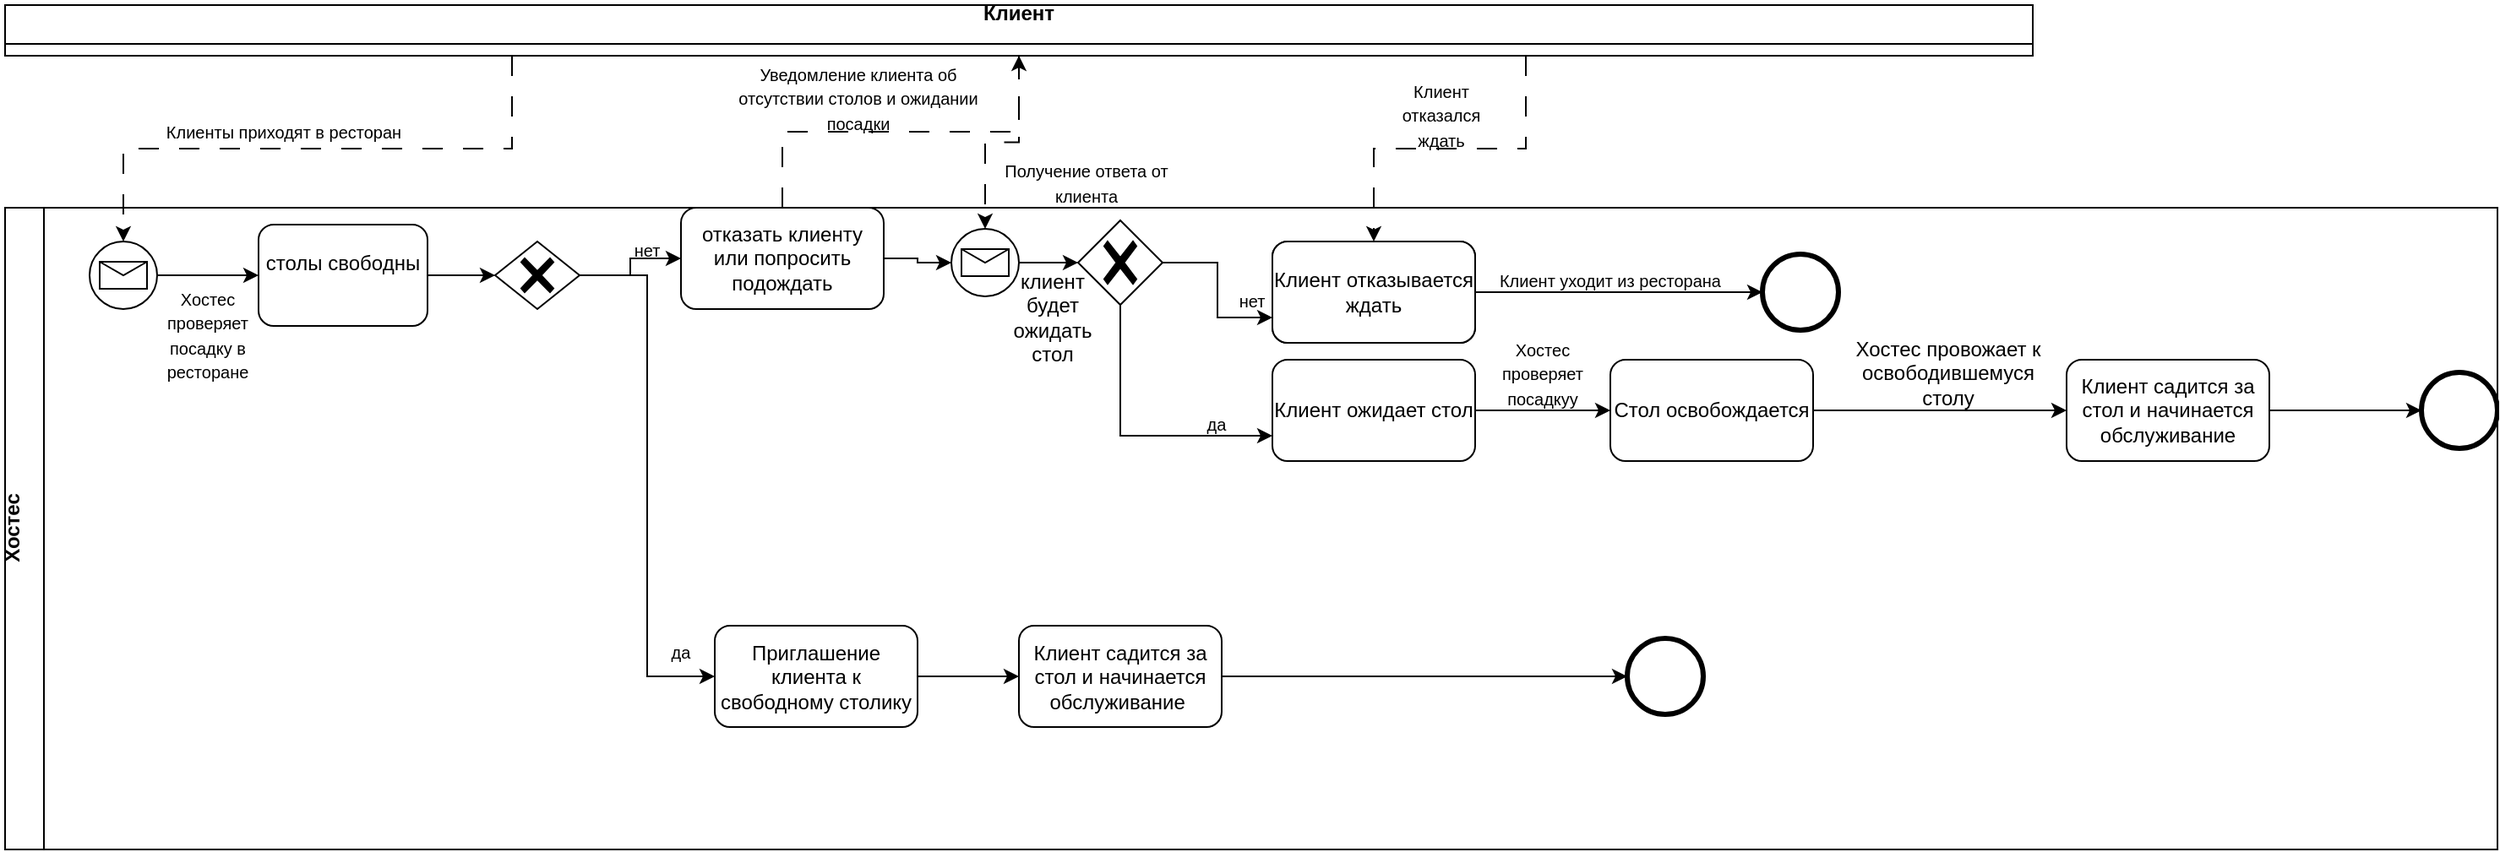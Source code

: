 <mxfile version="24.0.5" type="github" pages="2">
  <diagram name="Страница — 1" id="VCDJ95G3ZWjjhpqe2b2W">
    <mxGraphModel dx="1723" dy="1932" grid="1" gridSize="10" guides="1" tooltips="1" connect="1" arrows="1" fold="1" page="1" pageScale="1" pageWidth="827" pageHeight="1169" math="0" shadow="0">
      <root>
        <mxCell id="0" />
        <mxCell id="1" parent="0" />
        <mxCell id="X4V-w88C6NCEwVWpJgK1-55" style="edgeStyle=orthogonalEdgeStyle;rounded=0;orthogonalLoop=1;jettySize=auto;html=1;exitX=0.75;exitY=1;exitDx=0;exitDy=0;entryX=0.5;entryY=0;entryDx=0;entryDy=0;dashed=1;dashPattern=12 12;" parent="1" source="X4V-w88C6NCEwVWpJgK1-2" target="X4V-w88C6NCEwVWpJgK1-31" edge="1">
          <mxGeometry relative="1" as="geometry" />
        </mxCell>
        <mxCell id="X4V-w88C6NCEwVWpJgK1-2" value="Клиент&lt;div&gt;&lt;br&gt;&lt;/div&gt;" style="swimlane;whiteSpace=wrap;html=1;" parent="1" vertex="1">
          <mxGeometry x="80" y="-60" width="1200" height="30" as="geometry" />
        </mxCell>
        <mxCell id="X4V-w88C6NCEwVWpJgK1-3" value="Хостес&lt;div&gt;&lt;br&gt;&lt;/div&gt;" style="swimlane;horizontal=0;whiteSpace=wrap;html=1;" parent="1" vertex="1">
          <mxGeometry x="80" y="60" width="1475" height="380" as="geometry" />
        </mxCell>
        <mxCell id="X4V-w88C6NCEwVWpJgK1-9" style="edgeStyle=orthogonalEdgeStyle;rounded=0;orthogonalLoop=1;jettySize=auto;html=1;exitX=1;exitY=0.5;exitDx=0;exitDy=0;exitPerimeter=0;" parent="X4V-w88C6NCEwVWpJgK1-3" source="X4V-w88C6NCEwVWpJgK1-4" target="X4V-w88C6NCEwVWpJgK1-8" edge="1">
          <mxGeometry relative="1" as="geometry" />
        </mxCell>
        <mxCell id="X4V-w88C6NCEwVWpJgK1-4" value="" style="points=[[0.145,0.145,0],[0.5,0,0],[0.855,0.145,0],[1,0.5,0],[0.855,0.855,0],[0.5,1,0],[0.145,0.855,0],[0,0.5,0]];shape=mxgraph.bpmn.event;html=1;verticalLabelPosition=bottom;labelBackgroundColor=#ffffff;verticalAlign=top;align=center;perimeter=ellipsePerimeter;outlineConnect=0;aspect=fixed;outline=standard;symbol=message;" parent="X4V-w88C6NCEwVWpJgK1-3" vertex="1">
          <mxGeometry x="50" y="20" width="40" height="40" as="geometry" />
        </mxCell>
        <mxCell id="X4V-w88C6NCEwVWpJgK1-12" style="edgeStyle=orthogonalEdgeStyle;rounded=0;orthogonalLoop=1;jettySize=auto;html=1;exitX=1;exitY=0.5;exitDx=0;exitDy=0;" parent="X4V-w88C6NCEwVWpJgK1-3" source="X4V-w88C6NCEwVWpJgK1-8" target="X4V-w88C6NCEwVWpJgK1-11" edge="1">
          <mxGeometry relative="1" as="geometry" />
        </mxCell>
        <mxCell id="X4V-w88C6NCEwVWpJgK1-8" value="столы свободны&lt;div&gt;&lt;br&gt;&lt;/div&gt;" style="rounded=1;whiteSpace=wrap;html=1;" parent="X4V-w88C6NCEwVWpJgK1-3" vertex="1">
          <mxGeometry x="150" y="10" width="100" height="60" as="geometry" />
        </mxCell>
        <mxCell id="X4V-w88C6NCEwVWpJgK1-10" value="&lt;font style=&quot;font-size: 10px;&quot;&gt;Хостес проверяет посадку в ресторане&lt;/font&gt;" style="text;html=1;align=center;verticalAlign=middle;whiteSpace=wrap;rounded=0;" parent="X4V-w88C6NCEwVWpJgK1-3" vertex="1">
          <mxGeometry x="90" y="60" width="60" height="30" as="geometry" />
        </mxCell>
        <mxCell id="X4V-w88C6NCEwVWpJgK1-15" style="edgeStyle=orthogonalEdgeStyle;rounded=0;orthogonalLoop=1;jettySize=auto;html=1;exitX=1;exitY=0.5;exitDx=0;exitDy=0;exitPerimeter=0;entryX=0;entryY=0.5;entryDx=0;entryDy=0;" parent="X4V-w88C6NCEwVWpJgK1-3" source="X4V-w88C6NCEwVWpJgK1-11" target="X4V-w88C6NCEwVWpJgK1-13" edge="1">
          <mxGeometry relative="1" as="geometry" />
        </mxCell>
        <mxCell id="X4V-w88C6NCEwVWpJgK1-16" style="edgeStyle=orthogonalEdgeStyle;rounded=0;orthogonalLoop=1;jettySize=auto;html=1;exitX=1;exitY=0.5;exitDx=0;exitDy=0;exitPerimeter=0;entryX=0;entryY=0.5;entryDx=0;entryDy=0;" parent="X4V-w88C6NCEwVWpJgK1-3" source="X4V-w88C6NCEwVWpJgK1-11" target="X4V-w88C6NCEwVWpJgK1-14" edge="1">
          <mxGeometry relative="1" as="geometry">
            <mxPoint x="370" y="90" as="targetPoint" />
          </mxGeometry>
        </mxCell>
        <mxCell id="X4V-w88C6NCEwVWpJgK1-11" value="" style="points=[[0.25,0.25,0],[0.5,0,0],[0.75,0.25,0],[1,0.5,0],[0.75,0.75,0],[0.5,1,0],[0.25,0.75,0],[0,0.5,0]];shape=mxgraph.bpmn.gateway2;html=1;verticalLabelPosition=bottom;labelBackgroundColor=#ffffff;verticalAlign=top;align=center;perimeter=rhombusPerimeter;outlineConnect=0;outline=none;symbol=none;gwType=exclusive;" parent="X4V-w88C6NCEwVWpJgK1-3" vertex="1">
          <mxGeometry x="290" y="20" width="50" height="40" as="geometry" />
        </mxCell>
        <mxCell id="X4V-w88C6NCEwVWpJgK1-29" style="edgeStyle=orthogonalEdgeStyle;rounded=0;orthogonalLoop=1;jettySize=auto;html=1;exitX=1;exitY=0.5;exitDx=0;exitDy=0;entryX=0;entryY=0.5;entryDx=0;entryDy=0;entryPerimeter=0;" parent="X4V-w88C6NCEwVWpJgK1-3" source="X4V-w88C6NCEwVWpJgK1-13" target="CSyXMK17IaaruerWyZ7s-2" edge="1">
          <mxGeometry relative="1" as="geometry">
            <mxPoint x="540" y="30" as="targetPoint" />
          </mxGeometry>
        </mxCell>
        <mxCell id="X4V-w88C6NCEwVWpJgK1-13" value="отказать клиенту или попросить подождать" style="rounded=1;whiteSpace=wrap;html=1;" parent="X4V-w88C6NCEwVWpJgK1-3" vertex="1">
          <mxGeometry x="400" width="120" height="60" as="geometry" />
        </mxCell>
        <mxCell id="X4V-w88C6NCEwVWpJgK1-22" style="edgeStyle=orthogonalEdgeStyle;rounded=0;orthogonalLoop=1;jettySize=auto;html=1;exitX=1;exitY=0.5;exitDx=0;exitDy=0;entryX=0;entryY=0.5;entryDx=0;entryDy=0;" parent="X4V-w88C6NCEwVWpJgK1-3" source="X4V-w88C6NCEwVWpJgK1-14" target="X4V-w88C6NCEwVWpJgK1-21" edge="1">
          <mxGeometry relative="1" as="geometry" />
        </mxCell>
        <mxCell id="X4V-w88C6NCEwVWpJgK1-14" value="Приглашение клиента к свободному столику" style="rounded=1;whiteSpace=wrap;html=1;" parent="X4V-w88C6NCEwVWpJgK1-3" vertex="1">
          <mxGeometry x="420" y="247.5" width="120" height="60" as="geometry" />
        </mxCell>
        <mxCell id="X4V-w88C6NCEwVWpJgK1-17" value="&lt;font style=&quot;font-size: 10px;&quot;&gt;нет&lt;/font&gt;" style="text;html=1;align=center;verticalAlign=middle;whiteSpace=wrap;rounded=0;" parent="X4V-w88C6NCEwVWpJgK1-3" vertex="1">
          <mxGeometry x="350" y="10" width="60" height="30" as="geometry" />
        </mxCell>
        <mxCell id="X4V-w88C6NCEwVWpJgK1-18" value="&lt;font style=&quot;font-size: 10px;&quot;&gt;да&lt;/font&gt;" style="text;html=1;align=center;verticalAlign=middle;whiteSpace=wrap;rounded=0;" parent="X4V-w88C6NCEwVWpJgK1-3" vertex="1">
          <mxGeometry x="370" y="247.5" width="60" height="30" as="geometry" />
        </mxCell>
        <mxCell id="X4V-w88C6NCEwVWpJgK1-21" value="Клиент садится за стол и начинается обслуживание&amp;nbsp;" style="rounded=1;whiteSpace=wrap;html=1;" parent="X4V-w88C6NCEwVWpJgK1-3" vertex="1">
          <mxGeometry x="600" y="247.5" width="120" height="60" as="geometry" />
        </mxCell>
        <mxCell id="X4V-w88C6NCEwVWpJgK1-24" value="" style="points=[[0.145,0.145,0],[0.5,0,0],[0.855,0.145,0],[1,0.5,0],[0.855,0.855,0],[0.5,1,0],[0.145,0.855,0],[0,0.5,0]];shape=mxgraph.bpmn.event;html=1;verticalLabelPosition=bottom;labelBackgroundColor=#ffffff;verticalAlign=top;align=center;perimeter=ellipsePerimeter;outlineConnect=0;aspect=fixed;outline=end;symbol=terminate2;" parent="X4V-w88C6NCEwVWpJgK1-3" vertex="1">
          <mxGeometry x="960" y="255" width="45" height="45" as="geometry" />
        </mxCell>
        <mxCell id="X4V-w88C6NCEwVWpJgK1-25" style="edgeStyle=orthogonalEdgeStyle;rounded=0;orthogonalLoop=1;jettySize=auto;html=1;exitX=1;exitY=0.5;exitDx=0;exitDy=0;entryX=0;entryY=0.5;entryDx=0;entryDy=0;entryPerimeter=0;" parent="X4V-w88C6NCEwVWpJgK1-3" source="X4V-w88C6NCEwVWpJgK1-21" target="X4V-w88C6NCEwVWpJgK1-24" edge="1">
          <mxGeometry relative="1" as="geometry" />
        </mxCell>
        <mxCell id="CSyXMK17IaaruerWyZ7s-8" style="edgeStyle=orthogonalEdgeStyle;rounded=0;orthogonalLoop=1;jettySize=auto;html=1;exitX=0.5;exitY=1;exitDx=0;exitDy=0;exitPerimeter=0;entryX=0;entryY=0.75;entryDx=0;entryDy=0;" parent="X4V-w88C6NCEwVWpJgK1-3" source="X4V-w88C6NCEwVWpJgK1-26" target="X4V-w88C6NCEwVWpJgK1-43" edge="1">
          <mxGeometry relative="1" as="geometry" />
        </mxCell>
        <mxCell id="X4V-w88C6NCEwVWpJgK1-26" value="" style="points=[[0.25,0.25,0],[0.5,0,0],[0.75,0.25,0],[1,0.5,0],[0.75,0.75,0],[0.5,1,0],[0.25,0.75,0],[0,0.5,0]];shape=mxgraph.bpmn.gateway2;html=1;verticalLabelPosition=bottom;labelBackgroundColor=#ffffff;verticalAlign=top;align=center;perimeter=rhombusPerimeter;outlineConnect=0;outline=none;symbol=none;gwType=exclusive;" parent="X4V-w88C6NCEwVWpJgK1-3" vertex="1">
          <mxGeometry x="635" y="7.5" width="50" height="50" as="geometry" />
        </mxCell>
        <mxCell id="X4V-w88C6NCEwVWpJgK1-34" style="edgeStyle=orthogonalEdgeStyle;rounded=0;orthogonalLoop=1;jettySize=auto;html=1;entryX=0;entryY=0.75;entryDx=0;entryDy=0;" parent="X4V-w88C6NCEwVWpJgK1-3" source="X4V-w88C6NCEwVWpJgK1-26" target="X4V-w88C6NCEwVWpJgK1-33" edge="1">
          <mxGeometry relative="1" as="geometry">
            <mxPoint x="700" y="30" as="sourcePoint" />
          </mxGeometry>
        </mxCell>
        <mxCell id="X4V-w88C6NCEwVWpJgK1-33" value="Клиент ждет столик" style="rounded=1;whiteSpace=wrap;html=1;" parent="X4V-w88C6NCEwVWpJgK1-3" vertex="1">
          <mxGeometry x="750" y="20" width="120" height="60" as="geometry" />
        </mxCell>
        <mxCell id="X4V-w88C6NCEwVWpJgK1-36" value="&lt;font style=&quot;font-size: 10px;&quot;&gt;нет&lt;/font&gt;" style="text;html=1;align=center;verticalAlign=middle;whiteSpace=wrap;rounded=0;" parent="X4V-w88C6NCEwVWpJgK1-3" vertex="1">
          <mxGeometry x="707.5" y="40" width="60" height="30" as="geometry" />
        </mxCell>
        <mxCell id="X4V-w88C6NCEwVWpJgK1-58" style="edgeStyle=orthogonalEdgeStyle;rounded=0;orthogonalLoop=1;jettySize=auto;html=1;exitX=1;exitY=0.5;exitDx=0;exitDy=0;entryX=0;entryY=0.5;entryDx=0;entryDy=0;" parent="X4V-w88C6NCEwVWpJgK1-3" source="X4V-w88C6NCEwVWpJgK1-43" target="X4V-w88C6NCEwVWpJgK1-49" edge="1">
          <mxGeometry relative="1" as="geometry" />
        </mxCell>
        <mxCell id="X4V-w88C6NCEwVWpJgK1-43" value="Клиент ожидает стол" style="rounded=1;whiteSpace=wrap;html=1;" parent="X4V-w88C6NCEwVWpJgK1-3" vertex="1">
          <mxGeometry x="750" y="90" width="120" height="60" as="geometry" />
        </mxCell>
        <mxCell id="X4V-w88C6NCEwVWpJgK1-47" value="&lt;font style=&quot;font-size: 10px;&quot;&gt;да&lt;/font&gt;" style="text;html=1;align=center;verticalAlign=middle;whiteSpace=wrap;rounded=0;" parent="X4V-w88C6NCEwVWpJgK1-3" vertex="1">
          <mxGeometry x="687" y="112.5" width="60" height="30" as="geometry" />
        </mxCell>
        <mxCell id="X4V-w88C6NCEwVWpJgK1-59" style="edgeStyle=orthogonalEdgeStyle;rounded=0;orthogonalLoop=1;jettySize=auto;html=1;exitX=1;exitY=0.5;exitDx=0;exitDy=0;entryX=0;entryY=0.5;entryDx=0;entryDy=0;" parent="X4V-w88C6NCEwVWpJgK1-3" source="X4V-w88C6NCEwVWpJgK1-49" target="X4V-w88C6NCEwVWpJgK1-51" edge="1">
          <mxGeometry relative="1" as="geometry" />
        </mxCell>
        <mxCell id="X4V-w88C6NCEwVWpJgK1-49" value="Стол освобождается" style="rounded=1;whiteSpace=wrap;html=1;" parent="X4V-w88C6NCEwVWpJgK1-3" vertex="1">
          <mxGeometry x="950" y="90" width="120" height="60" as="geometry" />
        </mxCell>
        <mxCell id="X4V-w88C6NCEwVWpJgK1-53" style="edgeStyle=orthogonalEdgeStyle;rounded=0;orthogonalLoop=1;jettySize=auto;html=1;exitX=1;exitY=0.5;exitDx=0;exitDy=0;" parent="X4V-w88C6NCEwVWpJgK1-3" source="X4V-w88C6NCEwVWpJgK1-51" target="X4V-w88C6NCEwVWpJgK1-52" edge="1">
          <mxGeometry relative="1" as="geometry" />
        </mxCell>
        <mxCell id="X4V-w88C6NCEwVWpJgK1-51" value="Клиент садится за стол и начинается обслуживание" style="rounded=1;whiteSpace=wrap;html=1;" parent="X4V-w88C6NCEwVWpJgK1-3" vertex="1">
          <mxGeometry x="1220" y="90" width="120" height="60" as="geometry" />
        </mxCell>
        <mxCell id="X4V-w88C6NCEwVWpJgK1-52" value="" style="points=[[0.145,0.145,0],[0.5,0,0],[0.855,0.145,0],[1,0.5,0],[0.855,0.855,0],[0.5,1,0],[0.145,0.855,0],[0,0.5,0]];shape=mxgraph.bpmn.event;html=1;verticalLabelPosition=bottom;labelBackgroundColor=#ffffff;verticalAlign=top;align=center;perimeter=ellipsePerimeter;outlineConnect=0;aspect=fixed;outline=end;symbol=terminate2;" parent="X4V-w88C6NCEwVWpJgK1-3" vertex="1">
          <mxGeometry x="1430" y="97.5" width="45" height="45" as="geometry" />
        </mxCell>
        <mxCell id="X4V-w88C6NCEwVWpJgK1-61" value="&lt;font style=&quot;font-size: 10px;&quot;&gt;Хостес проверяет посадкуу&lt;/font&gt;" style="text;html=1;align=center;verticalAlign=middle;whiteSpace=wrap;rounded=0;" parent="X4V-w88C6NCEwVWpJgK1-3" vertex="1">
          <mxGeometry x="880" y="82.5" width="60" height="30" as="geometry" />
        </mxCell>
        <mxCell id="X4V-w88C6NCEwVWpJgK1-62" value="Хостес провожает к освободившемуся столу" style="text;html=1;align=center;verticalAlign=middle;whiteSpace=wrap;rounded=0;" parent="X4V-w88C6NCEwVWpJgK1-3" vertex="1">
          <mxGeometry x="1090" y="82.5" width="120" height="30" as="geometry" />
        </mxCell>
        <mxCell id="X4V-w88C6NCEwVWpJgK1-31" value="Клиент отказывается ждать" style="rounded=1;whiteSpace=wrap;html=1;" parent="X4V-w88C6NCEwVWpJgK1-3" vertex="1">
          <mxGeometry x="750" y="20" width="120" height="60" as="geometry" />
        </mxCell>
        <mxCell id="X4V-w88C6NCEwVWpJgK1-37" value="" style="points=[[0.145,0.145,0],[0.5,0,0],[0.855,0.145,0],[1,0.5,0],[0.855,0.855,0],[0.5,1,0],[0.145,0.855,0],[0,0.5,0]];shape=mxgraph.bpmn.event;html=1;verticalLabelPosition=bottom;labelBackgroundColor=#ffffff;verticalAlign=top;align=center;perimeter=ellipsePerimeter;outlineConnect=0;aspect=fixed;outline=end;symbol=terminate2;" parent="X4V-w88C6NCEwVWpJgK1-3" vertex="1">
          <mxGeometry x="1040" y="27.5" width="45" height="45" as="geometry" />
        </mxCell>
        <mxCell id="X4V-w88C6NCEwVWpJgK1-38" style="edgeStyle=orthogonalEdgeStyle;rounded=0;orthogonalLoop=1;jettySize=auto;html=1;exitX=1;exitY=0.5;exitDx=0;exitDy=0;entryX=0;entryY=0.5;entryDx=0;entryDy=0;entryPerimeter=0;" parent="X4V-w88C6NCEwVWpJgK1-3" source="X4V-w88C6NCEwVWpJgK1-31" target="X4V-w88C6NCEwVWpJgK1-37" edge="1">
          <mxGeometry relative="1" as="geometry" />
        </mxCell>
        <mxCell id="X4V-w88C6NCEwVWpJgK1-39" value="&lt;font style=&quot;font-size: 10px;&quot;&gt;Клиент уходит из ресторана&lt;/font&gt;" style="text;html=1;align=center;verticalAlign=middle;whiteSpace=wrap;rounded=0;" parent="X4V-w88C6NCEwVWpJgK1-3" vertex="1">
          <mxGeometry x="860" y="27.5" width="180" height="30" as="geometry" />
        </mxCell>
        <mxCell id="CSyXMK17IaaruerWyZ7s-2" value="" style="points=[[0.145,0.145,0],[0.5,0,0],[0.855,0.145,0],[1,0.5,0],[0.855,0.855,0],[0.5,1,0],[0.145,0.855,0],[0,0.5,0]];shape=mxgraph.bpmn.event;html=1;verticalLabelPosition=bottom;labelBackgroundColor=#ffffff;verticalAlign=top;align=center;perimeter=ellipsePerimeter;outlineConnect=0;aspect=fixed;outline=standard;symbol=message;" parent="X4V-w88C6NCEwVWpJgK1-3" vertex="1">
          <mxGeometry x="560" y="12.5" width="40" height="40" as="geometry" />
        </mxCell>
        <mxCell id="CSyXMK17IaaruerWyZ7s-3" style="edgeStyle=orthogonalEdgeStyle;rounded=0;orthogonalLoop=1;jettySize=auto;html=1;exitX=1;exitY=0.5;exitDx=0;exitDy=0;exitPerimeter=0;entryX=0;entryY=0.5;entryDx=0;entryDy=0;entryPerimeter=0;" parent="X4V-w88C6NCEwVWpJgK1-3" source="CSyXMK17IaaruerWyZ7s-2" target="X4V-w88C6NCEwVWpJgK1-26" edge="1">
          <mxGeometry relative="1" as="geometry" />
        </mxCell>
        <mxCell id="CSyXMK17IaaruerWyZ7s-6" value="клиент будет ожидать стол" style="text;html=1;align=center;verticalAlign=middle;whiteSpace=wrap;rounded=0;" parent="X4V-w88C6NCEwVWpJgK1-3" vertex="1">
          <mxGeometry x="590" y="50" width="60" height="30" as="geometry" />
        </mxCell>
        <mxCell id="X4V-w88C6NCEwVWpJgK1-6" style="edgeStyle=orthogonalEdgeStyle;rounded=0;orthogonalLoop=1;jettySize=auto;html=1;entryX=0.5;entryY=0;entryDx=0;entryDy=0;entryPerimeter=0;dashed=1;dashPattern=12 12;exitX=0.25;exitY=1;exitDx=0;exitDy=0;" parent="1" source="X4V-w88C6NCEwVWpJgK1-2" target="X4V-w88C6NCEwVWpJgK1-4" edge="1">
          <mxGeometry relative="1" as="geometry">
            <mxPoint x="150" y="60" as="sourcePoint" />
          </mxGeometry>
        </mxCell>
        <mxCell id="X4V-w88C6NCEwVWpJgK1-7" value="&lt;font style=&quot;font-size: 10px;&quot;&gt;Клиенты приходят в ресторан&lt;/font&gt;" style="text;html=1;align=center;verticalAlign=middle;whiteSpace=wrap;rounded=0;" parent="1" vertex="1">
          <mxGeometry x="170" width="150" height="30" as="geometry" />
        </mxCell>
        <mxCell id="X4V-w88C6NCEwVWpJgK1-20" value="&lt;font style=&quot;font-size: 10px;&quot;&gt;Уведомление клиента об отсутствии столов и ожидании посадки&lt;/font&gt;" style="text;html=1;align=center;verticalAlign=middle;whiteSpace=wrap;rounded=0;" parent="1" vertex="1">
          <mxGeometry x="510" y="-20" width="150" height="30" as="geometry" />
        </mxCell>
        <mxCell id="X4V-w88C6NCEwVWpJgK1-19" style="edgeStyle=orthogonalEdgeStyle;rounded=0;orthogonalLoop=1;jettySize=auto;html=1;exitX=0.5;exitY=0;exitDx=0;exitDy=0;dashed=1;dashPattern=12 12;entryX=0.5;entryY=1;entryDx=0;entryDy=0;" parent="1" source="X4V-w88C6NCEwVWpJgK1-13" target="X4V-w88C6NCEwVWpJgK1-2" edge="1">
          <mxGeometry relative="1" as="geometry">
            <mxPoint x="540" y="30" as="targetPoint" />
          </mxGeometry>
        </mxCell>
        <mxCell id="X4V-w88C6NCEwVWpJgK1-56" value="&lt;font style=&quot;font-size: 10px;&quot;&gt;Клиент отказался ждать&lt;/font&gt;" style="text;html=1;align=center;verticalAlign=middle;whiteSpace=wrap;rounded=0;" parent="1" vertex="1">
          <mxGeometry x="900" y="-10" width="60" height="30" as="geometry" />
        </mxCell>
        <mxCell id="CSyXMK17IaaruerWyZ7s-4" style="edgeStyle=orthogonalEdgeStyle;rounded=0;orthogonalLoop=1;jettySize=auto;html=1;exitX=0.5;exitY=1;exitDx=0;exitDy=0;entryX=0.5;entryY=0;entryDx=0;entryDy=0;entryPerimeter=0;dashed=1;dashPattern=12 12;" parent="1" source="X4V-w88C6NCEwVWpJgK1-2" target="CSyXMK17IaaruerWyZ7s-2" edge="1">
          <mxGeometry relative="1" as="geometry" />
        </mxCell>
        <mxCell id="CSyXMK17IaaruerWyZ7s-5" value="&lt;font style=&quot;font-size: 10px;&quot;&gt;Получение ответа от клиента&lt;/font&gt;" style="text;html=1;align=center;verticalAlign=middle;whiteSpace=wrap;rounded=0;" parent="1" vertex="1">
          <mxGeometry x="670" y="30" width="100" height="30" as="geometry" />
        </mxCell>
      </root>
    </mxGraphModel>
  </diagram>
  <diagram id="ehq0TlZbwrY0DzUp3zsp" name="Страница — 2">
    <mxGraphModel dx="794" dy="458" grid="1" gridSize="10" guides="1" tooltips="1" connect="1" arrows="1" fold="1" page="1" pageScale="1" pageWidth="827" pageHeight="1169" math="0" shadow="0">
      <root>
        <mxCell id="0" />
        <mxCell id="1" parent="0" />
        <mxCell id="kav7wHiDTqGErKAAx3Vg-1" value="Кухня" style="swimlane;horizontal=0;whiteSpace=wrap;html=1;startSize=10;" parent="1" vertex="1">
          <mxGeometry x="20" y="140" width="770" height="200" as="geometry" />
        </mxCell>
        <mxCell id="A05Jj-2Q0ebtKLaCxtoe-2" value="" style="points=[[0.145,0.145,0],[0.5,0,0],[0.855,0.145,0],[1,0.5,0],[0.855,0.855,0],[0.5,1,0],[0.145,0.855,0],[0,0.5,0]];shape=mxgraph.bpmn.event;html=1;verticalLabelPosition=bottom;labelBackgroundColor=#ffffff;verticalAlign=top;align=center;perimeter=ellipsePerimeter;outlineConnect=0;aspect=fixed;outline=standard;symbol=message;" vertex="1" parent="kav7wHiDTqGErKAAx3Vg-1">
          <mxGeometry x="50" y="10" width="50" height="50" as="geometry" />
        </mxCell>
        <mxCell id="kav7wHiDTqGErKAAx3Vg-2" value="Клиент" style="swimlane;whiteSpace=wrap;html=1;" parent="1" vertex="1">
          <mxGeometry x="40" y="20" width="680" height="30" as="geometry" />
        </mxCell>
        <mxCell id="A05Jj-2Q0ebtKLaCxtoe-3" style="edgeStyle=orthogonalEdgeStyle;rounded=0;orthogonalLoop=1;jettySize=auto;html=1;exitX=0;exitY=1;exitDx=0;exitDy=0;entryX=0.5;entryY=0;entryDx=0;entryDy=0;entryPerimeter=0;dashed=1;dashPattern=12 12;" edge="1" parent="1" source="kav7wHiDTqGErKAAx3Vg-2" target="A05Jj-2Q0ebtKLaCxtoe-2">
          <mxGeometry relative="1" as="geometry" />
        </mxCell>
      </root>
    </mxGraphModel>
  </diagram>
</mxfile>
